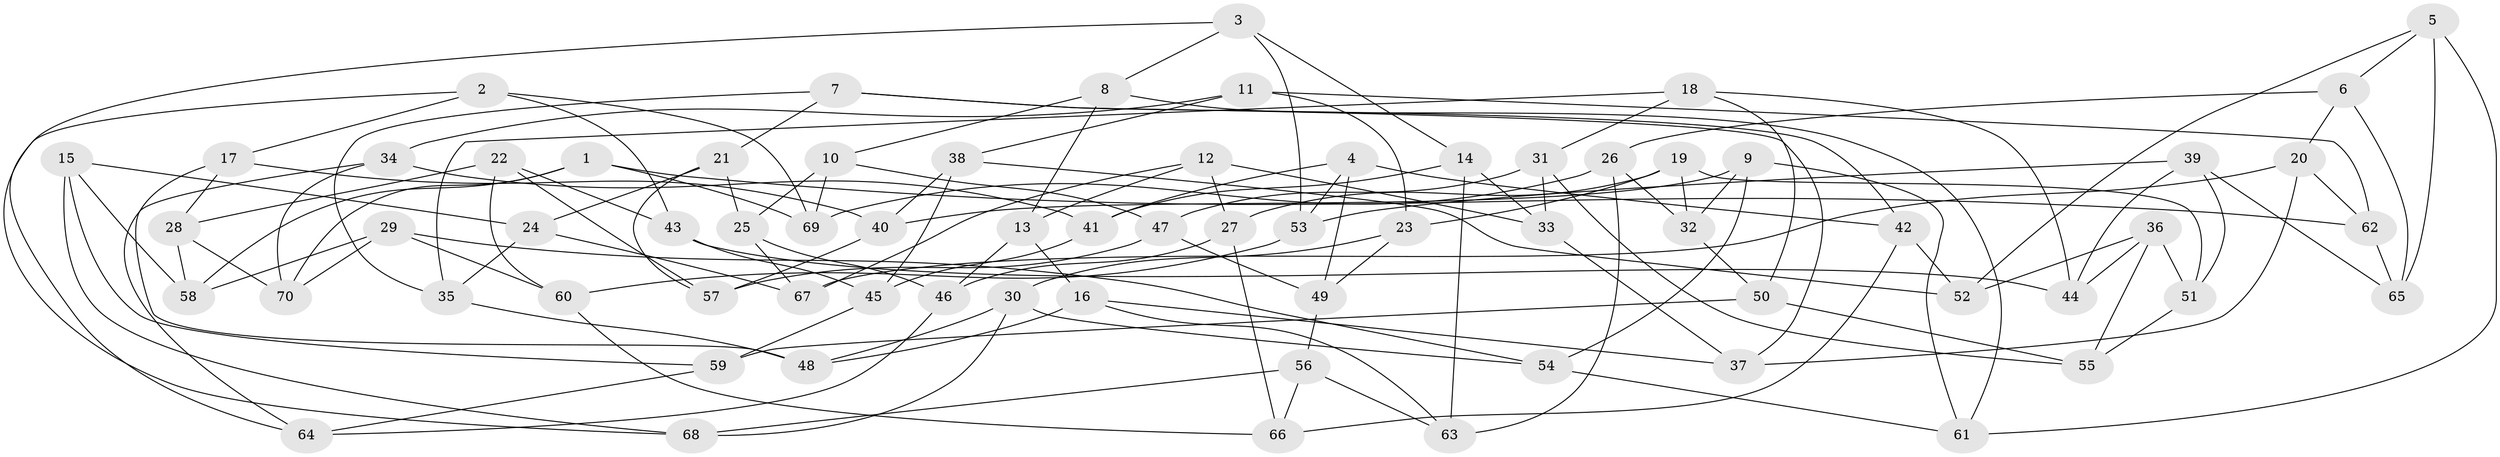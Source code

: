 // Generated by graph-tools (version 1.1) at 2025/27/03/09/25 03:27:02]
// undirected, 70 vertices, 140 edges
graph export_dot {
graph [start="1"]
  node [color=gray90,style=filled];
  1;
  2;
  3;
  4;
  5;
  6;
  7;
  8;
  9;
  10;
  11;
  12;
  13;
  14;
  15;
  16;
  17;
  18;
  19;
  20;
  21;
  22;
  23;
  24;
  25;
  26;
  27;
  28;
  29;
  30;
  31;
  32;
  33;
  34;
  35;
  36;
  37;
  38;
  39;
  40;
  41;
  42;
  43;
  44;
  45;
  46;
  47;
  48;
  49;
  50;
  51;
  52;
  53;
  54;
  55;
  56;
  57;
  58;
  59;
  60;
  61;
  62;
  63;
  64;
  65;
  66;
  67;
  68;
  69;
  70;
  1 -- 69;
  1 -- 70;
  1 -- 58;
  1 -- 62;
  2 -- 64;
  2 -- 69;
  2 -- 43;
  2 -- 17;
  3 -- 53;
  3 -- 8;
  3 -- 14;
  3 -- 68;
  4 -- 49;
  4 -- 42;
  4 -- 41;
  4 -- 53;
  5 -- 52;
  5 -- 61;
  5 -- 65;
  5 -- 6;
  6 -- 20;
  6 -- 26;
  6 -- 65;
  7 -- 21;
  7 -- 35;
  7 -- 42;
  7 -- 37;
  8 -- 13;
  8 -- 61;
  8 -- 10;
  9 -- 40;
  9 -- 61;
  9 -- 54;
  9 -- 32;
  10 -- 47;
  10 -- 25;
  10 -- 69;
  11 -- 23;
  11 -- 34;
  11 -- 38;
  11 -- 62;
  12 -- 33;
  12 -- 13;
  12 -- 27;
  12 -- 67;
  13 -- 16;
  13 -- 46;
  14 -- 63;
  14 -- 41;
  14 -- 33;
  15 -- 68;
  15 -- 59;
  15 -- 24;
  15 -- 58;
  16 -- 37;
  16 -- 63;
  16 -- 48;
  17 -- 28;
  17 -- 48;
  17 -- 40;
  18 -- 35;
  18 -- 31;
  18 -- 44;
  18 -- 50;
  19 -- 27;
  19 -- 51;
  19 -- 32;
  19 -- 23;
  20 -- 67;
  20 -- 62;
  20 -- 37;
  21 -- 24;
  21 -- 25;
  21 -- 57;
  22 -- 28;
  22 -- 60;
  22 -- 43;
  22 -- 57;
  23 -- 30;
  23 -- 49;
  24 -- 67;
  24 -- 35;
  25 -- 46;
  25 -- 67;
  26 -- 63;
  26 -- 69;
  26 -- 32;
  27 -- 46;
  27 -- 66;
  28 -- 70;
  28 -- 58;
  29 -- 58;
  29 -- 70;
  29 -- 60;
  29 -- 54;
  30 -- 54;
  30 -- 48;
  30 -- 68;
  31 -- 47;
  31 -- 33;
  31 -- 55;
  32 -- 50;
  33 -- 37;
  34 -- 70;
  34 -- 41;
  34 -- 64;
  35 -- 48;
  36 -- 55;
  36 -- 51;
  36 -- 44;
  36 -- 52;
  38 -- 45;
  38 -- 40;
  38 -- 52;
  39 -- 44;
  39 -- 53;
  39 -- 65;
  39 -- 51;
  40 -- 57;
  41 -- 45;
  42 -- 66;
  42 -- 52;
  43 -- 44;
  43 -- 45;
  45 -- 59;
  46 -- 64;
  47 -- 49;
  47 -- 57;
  49 -- 56;
  50 -- 55;
  50 -- 59;
  51 -- 55;
  53 -- 60;
  54 -- 61;
  56 -- 63;
  56 -- 66;
  56 -- 68;
  59 -- 64;
  60 -- 66;
  62 -- 65;
}
